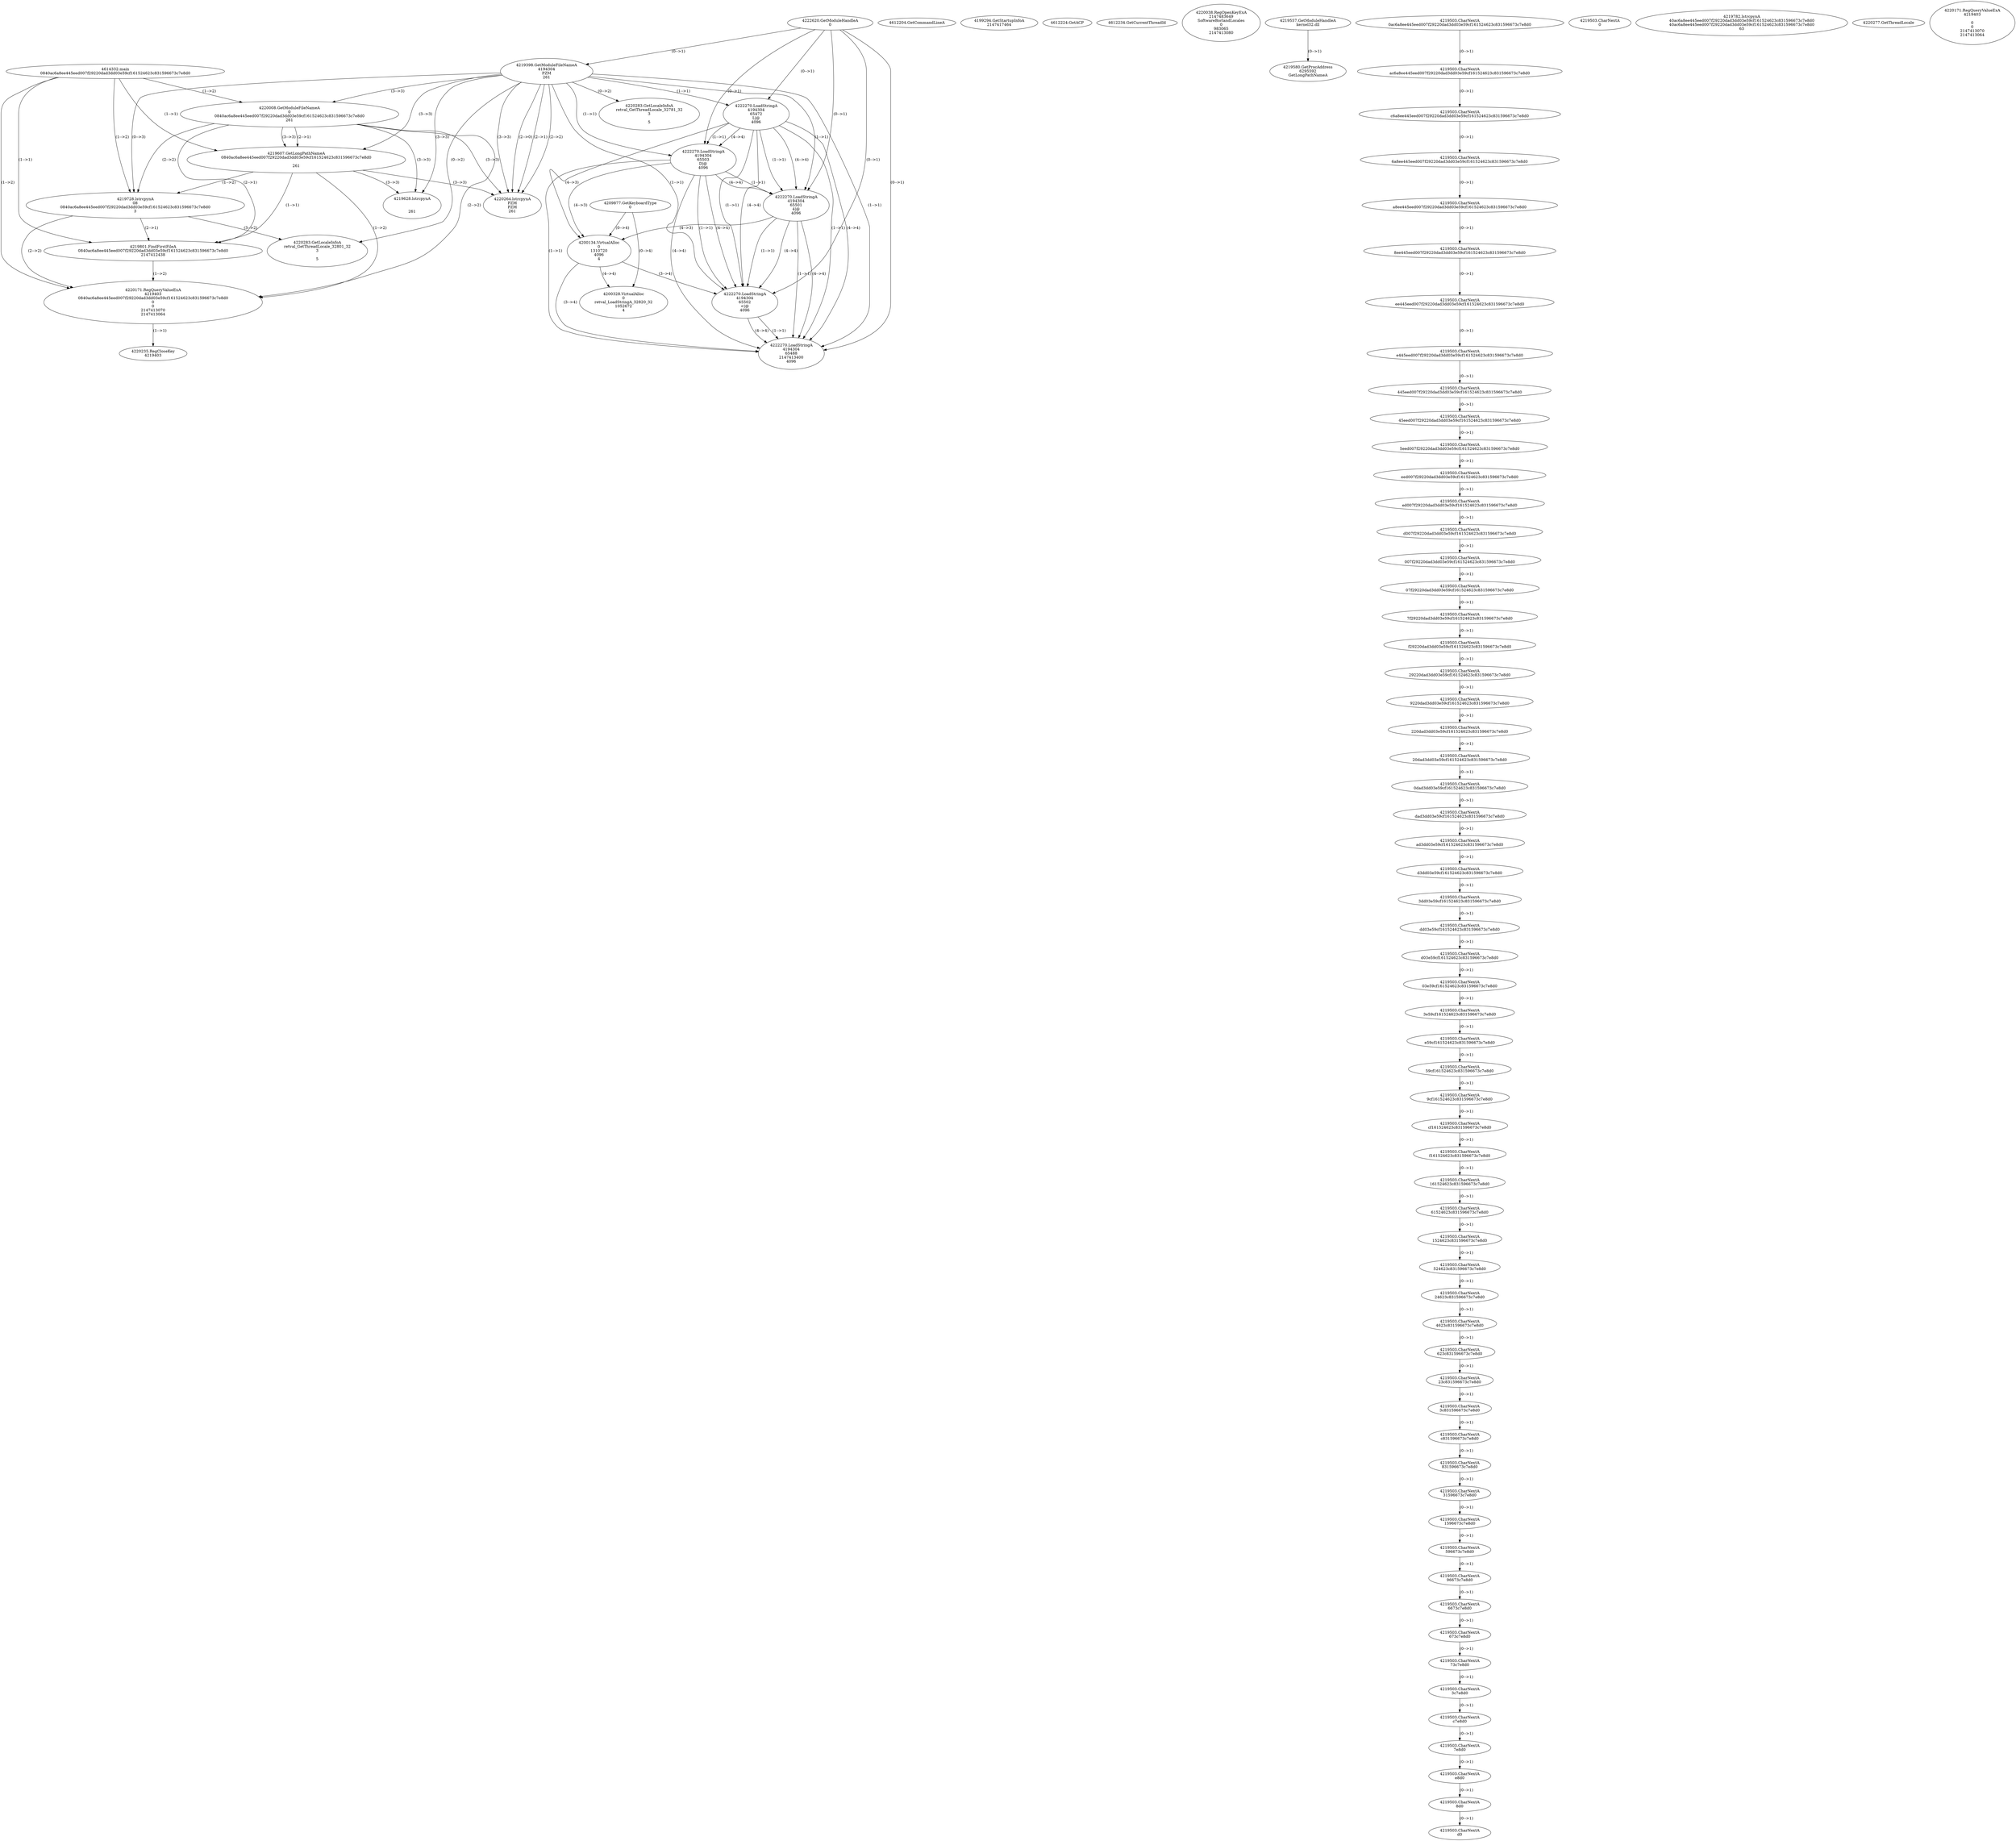// Global SCDG with merge call
digraph {
	0 [label="4614332.main
0840ac6a8ee445eed007f29220dad3dd03e59cf161524623c831596673c7e8d0"]
	1 [label="4222620.GetModuleHandleA
0"]
	2 [label="4209877.GetKeyboardType
0"]
	3 [label="4612204.GetCommandLineA
"]
	4 [label="4199294.GetStartupInfoA
2147417464"]
	5 [label="4612224.GetACP
"]
	6 [label="4612234.GetCurrentThreadId
"]
	7 [label="4219398.GetModuleFileNameA
4194304
PZM
261"]
	1 -> 7 [label="(0-->1)"]
	8 [label="4220008.GetModuleFileNameA
0
0840ac6a8ee445eed007f29220dad3dd03e59cf161524623c831596673c7e8d0
261"]
	0 -> 8 [label="(1-->2)"]
	7 -> 8 [label="(3-->3)"]
	9 [label="4220038.RegOpenKeyExA
2147483649
Software\Borland\Locales
0
983065
2147413080"]
	10 [label="4219557.GetModuleHandleA
kernel32.dll"]
	11 [label="4219580.GetProcAddress
6295592
GetLongPathNameA"]
	10 -> 11 [label="(0-->1)"]
	12 [label="4219607.GetLongPathNameA
0840ac6a8ee445eed007f29220dad3dd03e59cf161524623c831596673c7e8d0

261"]
	0 -> 12 [label="(1-->1)"]
	8 -> 12 [label="(2-->1)"]
	7 -> 12 [label="(3-->3)"]
	8 -> 12 [label="(3-->3)"]
	13 [label="4219728.lstrcpynA
08
0840ac6a8ee445eed007f29220dad3dd03e59cf161524623c831596673c7e8d0
3"]
	0 -> 13 [label="(1-->2)"]
	8 -> 13 [label="(2-->2)"]
	12 -> 13 [label="(1-->2)"]
	7 -> 13 [label="(0-->3)"]
	14 [label="4219503.CharNextA
0ac6a8ee445eed007f29220dad3dd03e59cf161524623c831596673c7e8d0"]
	15 [label="4219503.CharNextA
ac6a8ee445eed007f29220dad3dd03e59cf161524623c831596673c7e8d0"]
	14 -> 15 [label="(0-->1)"]
	16 [label="4219503.CharNextA
c6a8ee445eed007f29220dad3dd03e59cf161524623c831596673c7e8d0"]
	15 -> 16 [label="(0-->1)"]
	17 [label="4219503.CharNextA
6a8ee445eed007f29220dad3dd03e59cf161524623c831596673c7e8d0"]
	16 -> 17 [label="(0-->1)"]
	18 [label="4219503.CharNextA
a8ee445eed007f29220dad3dd03e59cf161524623c831596673c7e8d0"]
	17 -> 18 [label="(0-->1)"]
	19 [label="4219503.CharNextA
8ee445eed007f29220dad3dd03e59cf161524623c831596673c7e8d0"]
	18 -> 19 [label="(0-->1)"]
	20 [label="4219503.CharNextA
ee445eed007f29220dad3dd03e59cf161524623c831596673c7e8d0"]
	19 -> 20 [label="(0-->1)"]
	21 [label="4219503.CharNextA
e445eed007f29220dad3dd03e59cf161524623c831596673c7e8d0"]
	20 -> 21 [label="(0-->1)"]
	22 [label="4219503.CharNextA
445eed007f29220dad3dd03e59cf161524623c831596673c7e8d0"]
	21 -> 22 [label="(0-->1)"]
	23 [label="4219503.CharNextA
45eed007f29220dad3dd03e59cf161524623c831596673c7e8d0"]
	22 -> 23 [label="(0-->1)"]
	24 [label="4219503.CharNextA
5eed007f29220dad3dd03e59cf161524623c831596673c7e8d0"]
	23 -> 24 [label="(0-->1)"]
	25 [label="4219503.CharNextA
eed007f29220dad3dd03e59cf161524623c831596673c7e8d0"]
	24 -> 25 [label="(0-->1)"]
	26 [label="4219503.CharNextA
ed007f29220dad3dd03e59cf161524623c831596673c7e8d0"]
	25 -> 26 [label="(0-->1)"]
	27 [label="4219503.CharNextA
d007f29220dad3dd03e59cf161524623c831596673c7e8d0"]
	26 -> 27 [label="(0-->1)"]
	28 [label="4219503.CharNextA
007f29220dad3dd03e59cf161524623c831596673c7e8d0"]
	27 -> 28 [label="(0-->1)"]
	29 [label="4219503.CharNextA
07f29220dad3dd03e59cf161524623c831596673c7e8d0"]
	28 -> 29 [label="(0-->1)"]
	30 [label="4219503.CharNextA
7f29220dad3dd03e59cf161524623c831596673c7e8d0"]
	29 -> 30 [label="(0-->1)"]
	31 [label="4219503.CharNextA
f29220dad3dd03e59cf161524623c831596673c7e8d0"]
	30 -> 31 [label="(0-->1)"]
	32 [label="4219503.CharNextA
29220dad3dd03e59cf161524623c831596673c7e8d0"]
	31 -> 32 [label="(0-->1)"]
	33 [label="4219503.CharNextA
9220dad3dd03e59cf161524623c831596673c7e8d0"]
	32 -> 33 [label="(0-->1)"]
	34 [label="4219503.CharNextA
220dad3dd03e59cf161524623c831596673c7e8d0"]
	33 -> 34 [label="(0-->1)"]
	35 [label="4219503.CharNextA
20dad3dd03e59cf161524623c831596673c7e8d0"]
	34 -> 35 [label="(0-->1)"]
	36 [label="4219503.CharNextA
0dad3dd03e59cf161524623c831596673c7e8d0"]
	35 -> 36 [label="(0-->1)"]
	37 [label="4219503.CharNextA
dad3dd03e59cf161524623c831596673c7e8d0"]
	36 -> 37 [label="(0-->1)"]
	38 [label="4219503.CharNextA
ad3dd03e59cf161524623c831596673c7e8d0"]
	37 -> 38 [label="(0-->1)"]
	39 [label="4219503.CharNextA
d3dd03e59cf161524623c831596673c7e8d0"]
	38 -> 39 [label="(0-->1)"]
	40 [label="4219503.CharNextA
3dd03e59cf161524623c831596673c7e8d0"]
	39 -> 40 [label="(0-->1)"]
	41 [label="4219503.CharNextA
dd03e59cf161524623c831596673c7e8d0"]
	40 -> 41 [label="(0-->1)"]
	42 [label="4219503.CharNextA
d03e59cf161524623c831596673c7e8d0"]
	41 -> 42 [label="(0-->1)"]
	43 [label="4219503.CharNextA
03e59cf161524623c831596673c7e8d0"]
	42 -> 43 [label="(0-->1)"]
	44 [label="4219503.CharNextA
3e59cf161524623c831596673c7e8d0"]
	43 -> 44 [label="(0-->1)"]
	45 [label="4219503.CharNextA
e59cf161524623c831596673c7e8d0"]
	44 -> 45 [label="(0-->1)"]
	46 [label="4219503.CharNextA
59cf161524623c831596673c7e8d0"]
	45 -> 46 [label="(0-->1)"]
	47 [label="4219503.CharNextA
9cf161524623c831596673c7e8d0"]
	46 -> 47 [label="(0-->1)"]
	48 [label="4219503.CharNextA
cf161524623c831596673c7e8d0"]
	47 -> 48 [label="(0-->1)"]
	49 [label="4219503.CharNextA
f161524623c831596673c7e8d0"]
	48 -> 49 [label="(0-->1)"]
	50 [label="4219503.CharNextA
161524623c831596673c7e8d0"]
	49 -> 50 [label="(0-->1)"]
	51 [label="4219503.CharNextA
61524623c831596673c7e8d0"]
	50 -> 51 [label="(0-->1)"]
	52 [label="4219503.CharNextA
1524623c831596673c7e8d0"]
	51 -> 52 [label="(0-->1)"]
	53 [label="4219503.CharNextA
524623c831596673c7e8d0"]
	52 -> 53 [label="(0-->1)"]
	54 [label="4219503.CharNextA
24623c831596673c7e8d0"]
	53 -> 54 [label="(0-->1)"]
	55 [label="4219503.CharNextA
4623c831596673c7e8d0"]
	54 -> 55 [label="(0-->1)"]
	56 [label="4219503.CharNextA
623c831596673c7e8d0"]
	55 -> 56 [label="(0-->1)"]
	57 [label="4219503.CharNextA
23c831596673c7e8d0"]
	56 -> 57 [label="(0-->1)"]
	58 [label="4219503.CharNextA
3c831596673c7e8d0"]
	57 -> 58 [label="(0-->1)"]
	59 [label="4219503.CharNextA
c831596673c7e8d0"]
	58 -> 59 [label="(0-->1)"]
	60 [label="4219503.CharNextA
831596673c7e8d0"]
	59 -> 60 [label="(0-->1)"]
	61 [label="4219503.CharNextA
31596673c7e8d0"]
	60 -> 61 [label="(0-->1)"]
	62 [label="4219503.CharNextA
1596673c7e8d0"]
	61 -> 62 [label="(0-->1)"]
	63 [label="4219503.CharNextA
596673c7e8d0"]
	62 -> 63 [label="(0-->1)"]
	64 [label="4219503.CharNextA
96673c7e8d0"]
	63 -> 64 [label="(0-->1)"]
	65 [label="4219503.CharNextA
6673c7e8d0"]
	64 -> 65 [label="(0-->1)"]
	66 [label="4219503.CharNextA
673c7e8d0"]
	65 -> 66 [label="(0-->1)"]
	67 [label="4219503.CharNextA
73c7e8d0"]
	66 -> 67 [label="(0-->1)"]
	68 [label="4219503.CharNextA
3c7e8d0"]
	67 -> 68 [label="(0-->1)"]
	69 [label="4219503.CharNextA
c7e8d0"]
	68 -> 69 [label="(0-->1)"]
	70 [label="4219503.CharNextA
7e8d0"]
	69 -> 70 [label="(0-->1)"]
	71 [label="4219503.CharNextA
e8d0"]
	70 -> 71 [label="(0-->1)"]
	72 [label="4219503.CharNextA
8d0"]
	71 -> 72 [label="(0-->1)"]
	73 [label="4219503.CharNextA
d0"]
	72 -> 73 [label="(0-->1)"]
	74 [label="4219503.CharNextA
0"]
	75 [label="4219782.lstrcpynA
40ac6a8ee445eed007f29220dad3dd03e59cf161524623c831596673c7e8d0
40ac6a8ee445eed007f29220dad3dd03e59cf161524623c831596673c7e8d0
63"]
	76 [label="4219801.FindFirstFileA
0840ac6a8ee445eed007f29220dad3dd03e59cf161524623c831596673c7e8d0
2147412438"]
	0 -> 76 [label="(1-->1)"]
	8 -> 76 [label="(2-->1)"]
	12 -> 76 [label="(1-->1)"]
	13 -> 76 [label="(2-->1)"]
	77 [label="4220171.RegQueryValueExA
4219403
0840ac6a8ee445eed007f29220dad3dd03e59cf161524623c831596673c7e8d0
0
0
2147413070
2147413064"]
	0 -> 77 [label="(1-->2)"]
	8 -> 77 [label="(2-->2)"]
	12 -> 77 [label="(1-->2)"]
	13 -> 77 [label="(2-->2)"]
	76 -> 77 [label="(1-->2)"]
	78 [label="4220235.RegCloseKey
4219403"]
	77 -> 78 [label="(1-->1)"]
	79 [label="4220264.lstrcpynA
PZM
PZM
261"]
	7 -> 79 [label="(2-->1)"]
	7 -> 79 [label="(2-->2)"]
	7 -> 79 [label="(3-->3)"]
	8 -> 79 [label="(3-->3)"]
	12 -> 79 [label="(3-->3)"]
	7 -> 79 [label="(2-->0)"]
	80 [label="4220277.GetThreadLocale
"]
	81 [label="4220283.GetLocaleInfoA
retval_GetThreadLocale_32801_32
3

5"]
	7 -> 81 [label="(0-->2)"]
	13 -> 81 [label="(3-->2)"]
	82 [label="4222270.LoadStringA
4194304
65472
L|@
4096"]
	1 -> 82 [label="(0-->1)"]
	7 -> 82 [label="(1-->1)"]
	83 [label="4222270.LoadStringA
4194304
65503
D|@
4096"]
	1 -> 83 [label="(0-->1)"]
	7 -> 83 [label="(1-->1)"]
	82 -> 83 [label="(1-->1)"]
	82 -> 83 [label="(4-->4)"]
	84 [label="4222270.LoadStringA
4194304
65501
4|@
4096"]
	1 -> 84 [label="(0-->1)"]
	7 -> 84 [label="(1-->1)"]
	82 -> 84 [label="(1-->1)"]
	83 -> 84 [label="(1-->1)"]
	82 -> 84 [label="(4-->4)"]
	83 -> 84 [label="(4-->4)"]
	85 [label="4200134.VirtualAlloc
0
1310720
4096
4"]
	82 -> 85 [label="(4-->3)"]
	83 -> 85 [label="(4-->3)"]
	84 -> 85 [label="(4-->3)"]
	2 -> 85 [label="(0-->4)"]
	86 [label="4222270.LoadStringA
4194304
65502
<|@
4096"]
	1 -> 86 [label="(0-->1)"]
	7 -> 86 [label="(1-->1)"]
	82 -> 86 [label="(1-->1)"]
	83 -> 86 [label="(1-->1)"]
	84 -> 86 [label="(1-->1)"]
	82 -> 86 [label="(4-->4)"]
	83 -> 86 [label="(4-->4)"]
	84 -> 86 [label="(4-->4)"]
	85 -> 86 [label="(3-->4)"]
	87 [label="4222270.LoadStringA
4194304
65488
2147413400
4096"]
	1 -> 87 [label="(0-->1)"]
	7 -> 87 [label="(1-->1)"]
	82 -> 87 [label="(1-->1)"]
	83 -> 87 [label="(1-->1)"]
	84 -> 87 [label="(1-->1)"]
	86 -> 87 [label="(1-->1)"]
	82 -> 87 [label="(4-->4)"]
	83 -> 87 [label="(4-->4)"]
	84 -> 87 [label="(4-->4)"]
	85 -> 87 [label="(3-->4)"]
	86 -> 87 [label="(4-->4)"]
	88 [label="4200328.VirtualAlloc
0
retval_LoadStringA_32820_32
1052672
4"]
	2 -> 88 [label="(0-->4)"]
	85 -> 88 [label="(4-->4)"]
	89 [label="4219628.lstrcpynA


261"]
	7 -> 89 [label="(3-->3)"]
	8 -> 89 [label="(3-->3)"]
	12 -> 89 [label="(3-->3)"]
	90 [label="4220171.RegQueryValueExA
4219403

0
0
2147413070
2147413064"]
	91 [label="4220283.GetLocaleInfoA
retval_GetThreadLocale_32781_32
3

5"]
	7 -> 91 [label="(0-->2)"]
}
